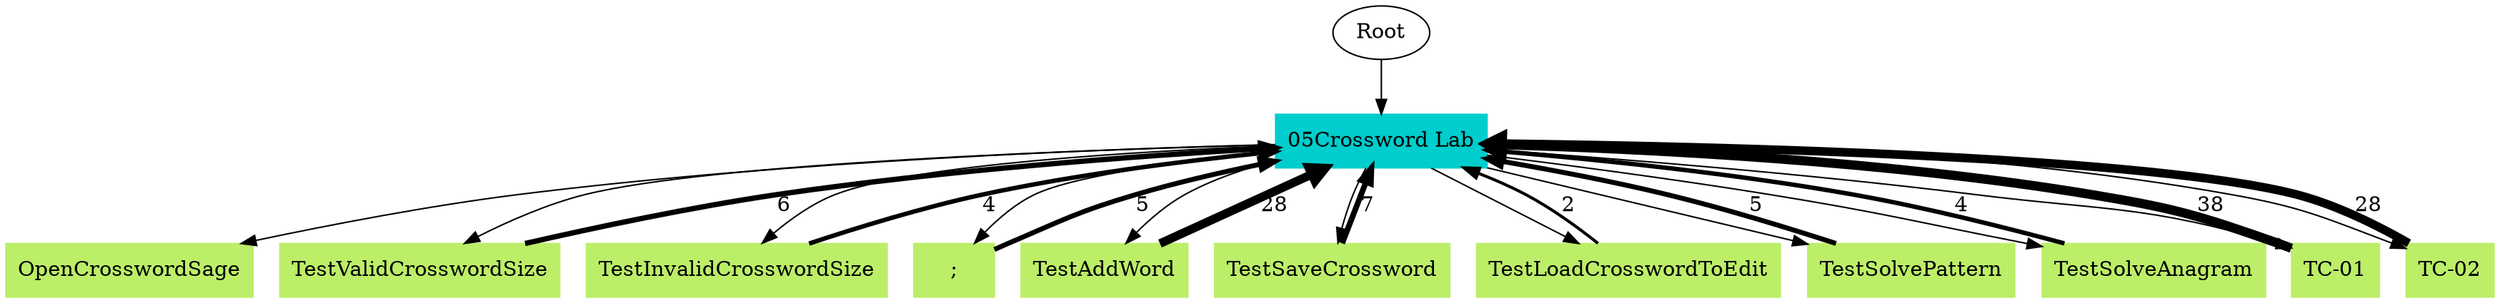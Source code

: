// TS <-> TC
digraph {
	Root
	"05Crossword Lab" [color=cyan3 shape=box style=filled]
		Root -> "05Crossword Lab"
	OpenCrosswordSage [color=darkolivegreen2 shape=box style=filled]
		"05Crossword Lab" -> OpenCrosswordSage
	TestValidCrosswordSize [color=darkolivegreen2 shape=box style=filled]
		"05Crossword Lab" -> TestValidCrosswordSize
	TestInvalidCrosswordSize [color=darkolivegreen2 shape=box style=filled]
		"05Crossword Lab" -> TestInvalidCrosswordSize
	";" [color=darkolivegreen2 shape=box style=filled]
		"05Crossword Lab" -> ";"
	TestAddWord [color=darkolivegreen2 shape=box style=filled]
		"05Crossword Lab" -> TestAddWord
	TestSaveCrossword [color=darkolivegreen2 shape=box style=filled]
		"05Crossword Lab" -> TestSaveCrossword
	TestLoadCrosswordToEdit [color=darkolivegreen2 shape=box style=filled]
		"05Crossword Lab" -> TestLoadCrosswordToEdit
	TestSolvePattern [color=darkolivegreen2 shape=box style=filled]
		"05Crossword Lab" -> TestSolvePattern
	TestSolveAnagram [color=darkolivegreen2 shape=box style=filled]
		"05Crossword Lab" -> TestSolveAnagram
	"TC-01" [color=darkolivegreen2 shape=box style=filled]
		"05Crossword Lab" -> "TC-01"
	"TC-02" [color=darkolivegreen2 shape=box style=filled]
		"05Crossword Lab" -> "TC-02"
		";" -> "05Crossword Lab" [label=5 penwidth=3.32192809489]
		TestSolveAnagram -> "05Crossword Lab" [label=4 penwidth=3.0]
		TestInvalidCrosswordSize -> "05Crossword Lab" [label=4 penwidth=3.0]
		TestSaveCrossword -> "05Crossword Lab" [label=7 penwidth=3.80735492206]
		TestValidCrosswordSize -> "05Crossword Lab" [label=6 penwidth=3.58496250072]
		TestLoadCrosswordToEdit -> "05Crossword Lab" [label=2 penwidth=2.0]
		"TC-01" -> "05Crossword Lab" [label=38 penwidth=6.24792751344]
		TestAddWord -> "05Crossword Lab" [label=28 penwidth=5.80735492206]
		"TC-02" -> "05Crossword Lab" [label=28 penwidth=5.80735492206]
		TestSolvePattern -> "05Crossword Lab" [label=5 penwidth=3.32192809489]
}